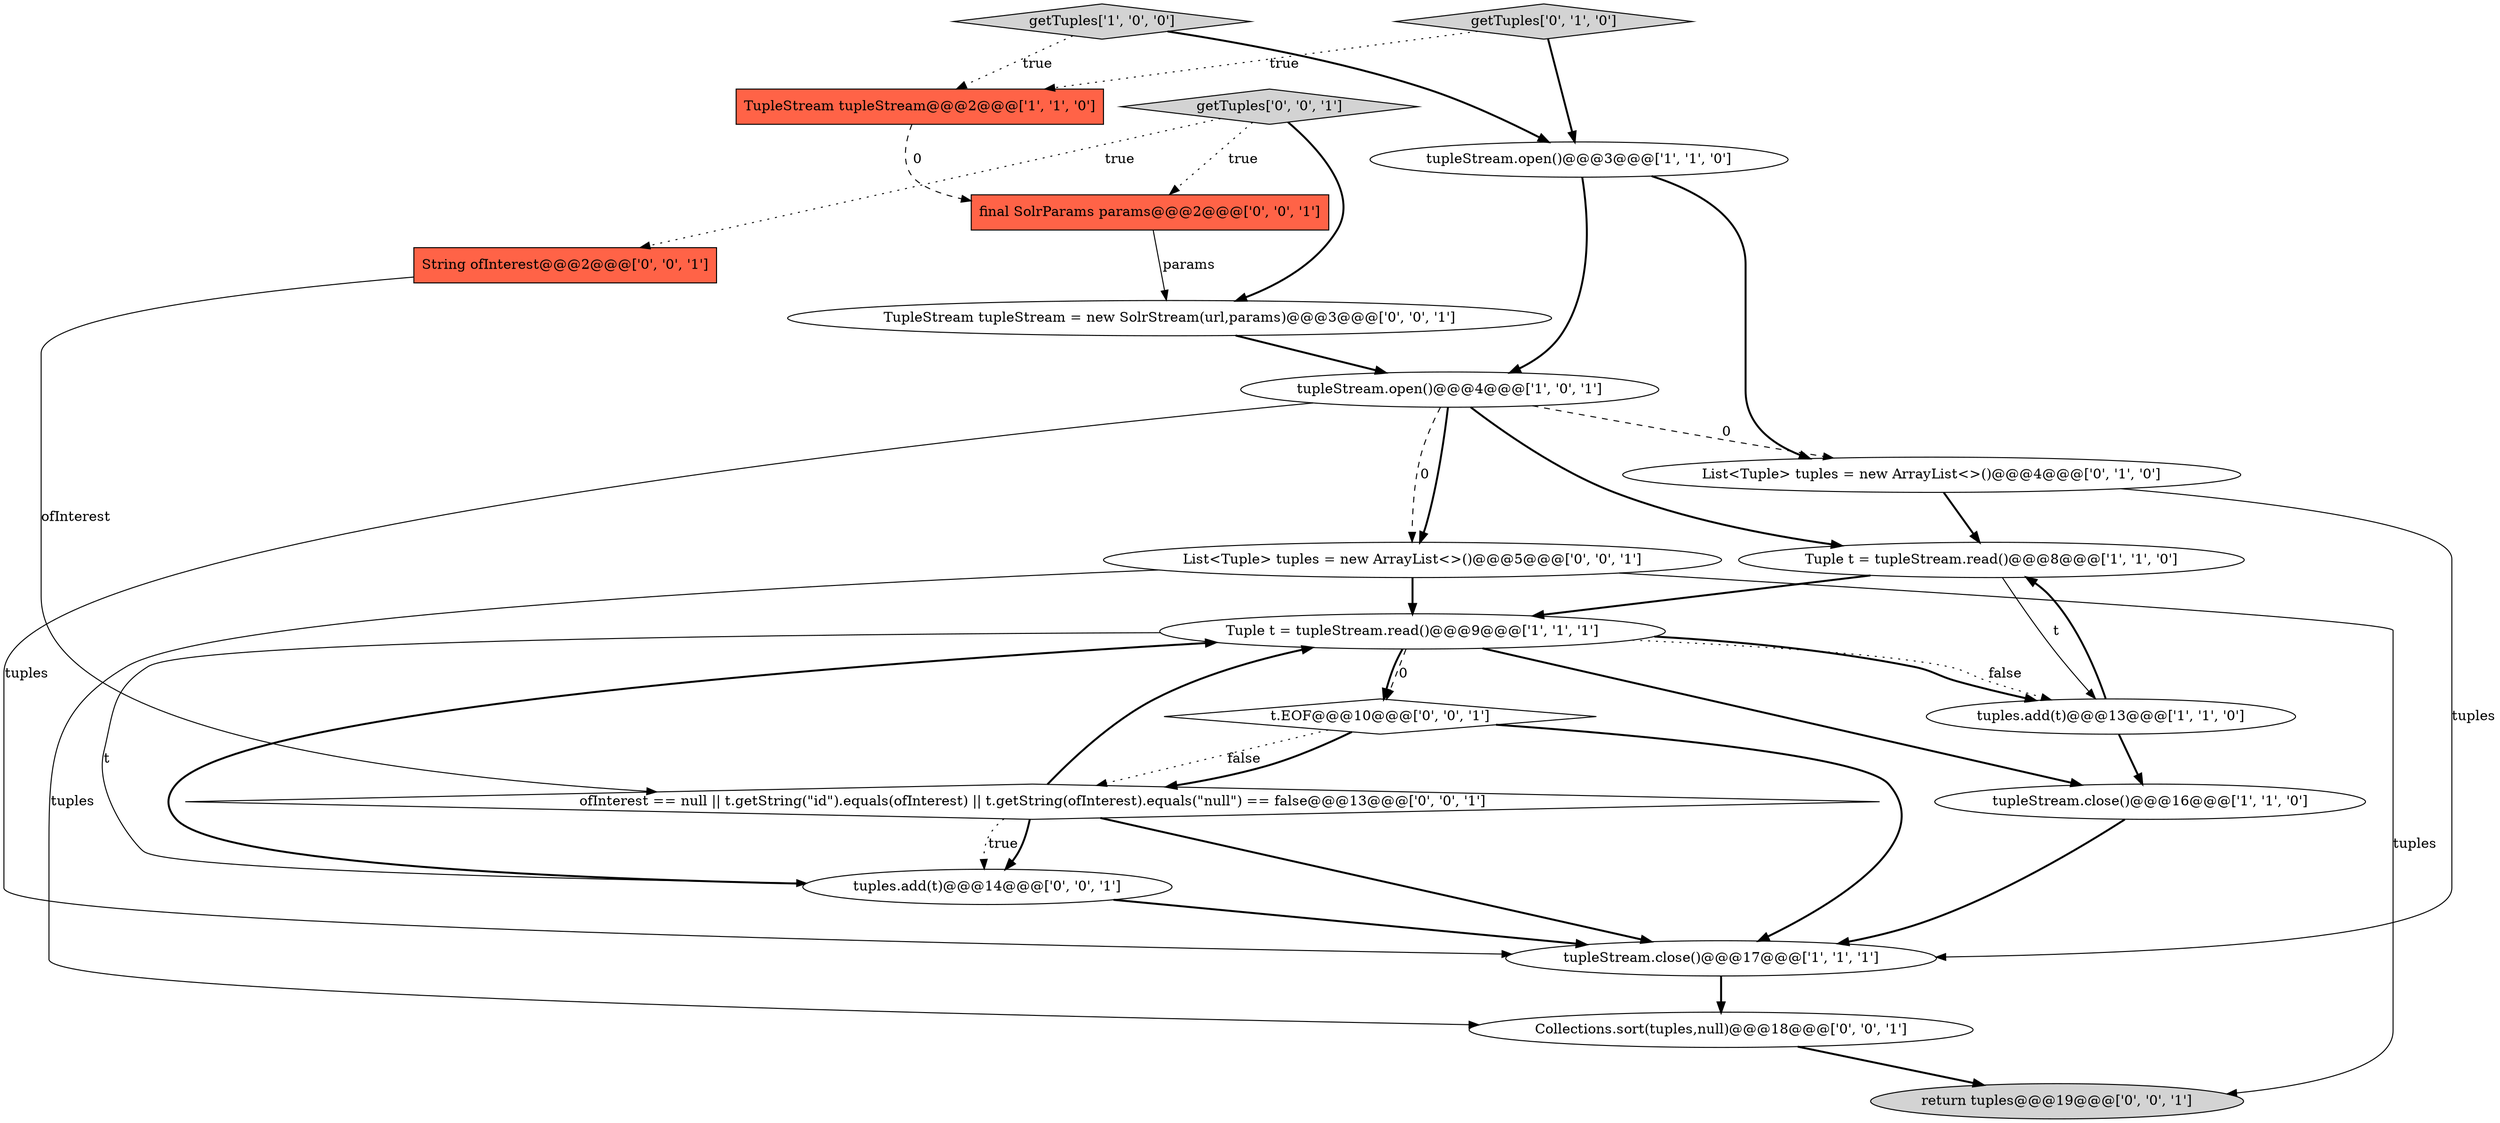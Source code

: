digraph {
9 [style = filled, label = "List<Tuple> tuples = new ArrayList<>()@@@4@@@['0', '1', '0']", fillcolor = white, shape = ellipse image = "AAA1AAABBB2BBB"];
1 [style = filled, label = "getTuples['1', '0', '0']", fillcolor = lightgray, shape = diamond image = "AAA0AAABBB1BBB"];
19 [style = filled, label = "getTuples['0', '0', '1']", fillcolor = lightgray, shape = diamond image = "AAA0AAABBB3BBB"];
3 [style = filled, label = "tupleStream.close()@@@17@@@['1', '1', '1']", fillcolor = white, shape = ellipse image = "AAA0AAABBB1BBB"];
16 [style = filled, label = "Collections.sort(tuples,null)@@@18@@@['0', '0', '1']", fillcolor = white, shape = ellipse image = "AAA0AAABBB3BBB"];
17 [style = filled, label = "final SolrParams params@@@2@@@['0', '0', '1']", fillcolor = tomato, shape = box image = "AAA0AAABBB3BBB"];
18 [style = filled, label = "TupleStream tupleStream = new SolrStream(url,params)@@@3@@@['0', '0', '1']", fillcolor = white, shape = ellipse image = "AAA0AAABBB3BBB"];
10 [style = filled, label = "getTuples['0', '1', '0']", fillcolor = lightgray, shape = diamond image = "AAA0AAABBB2BBB"];
12 [style = filled, label = "return tuples@@@19@@@['0', '0', '1']", fillcolor = lightgray, shape = ellipse image = "AAA0AAABBB3BBB"];
0 [style = filled, label = "Tuple t = tupleStream.read()@@@8@@@['1', '1', '0']", fillcolor = white, shape = ellipse image = "AAA0AAABBB1BBB"];
2 [style = filled, label = "TupleStream tupleStream@@@2@@@['1', '1', '0']", fillcolor = tomato, shape = box image = "AAA0AAABBB1BBB"];
6 [style = filled, label = "tuples.add(t)@@@13@@@['1', '1', '0']", fillcolor = white, shape = ellipse image = "AAA0AAABBB1BBB"];
4 [style = filled, label = "tupleStream.open()@@@3@@@['1', '1', '0']", fillcolor = white, shape = ellipse image = "AAA0AAABBB1BBB"];
14 [style = filled, label = "List<Tuple> tuples = new ArrayList<>()@@@5@@@['0', '0', '1']", fillcolor = white, shape = ellipse image = "AAA0AAABBB3BBB"];
7 [style = filled, label = "tupleStream.close()@@@16@@@['1', '1', '0']", fillcolor = white, shape = ellipse image = "AAA0AAABBB1BBB"];
11 [style = filled, label = "tuples.add(t)@@@14@@@['0', '0', '1']", fillcolor = white, shape = ellipse image = "AAA0AAABBB3BBB"];
20 [style = filled, label = "ofInterest == null || t.getString(\"id\").equals(ofInterest) || t.getString(ofInterest).equals(\"null\") == false@@@13@@@['0', '0', '1']", fillcolor = white, shape = diamond image = "AAA0AAABBB3BBB"];
13 [style = filled, label = "String ofInterest@@@2@@@['0', '0', '1']", fillcolor = tomato, shape = box image = "AAA0AAABBB3BBB"];
8 [style = filled, label = "Tuple t = tupleStream.read()@@@9@@@['1', '1', '1']", fillcolor = white, shape = ellipse image = "AAA0AAABBB1BBB"];
5 [style = filled, label = "tupleStream.open()@@@4@@@['1', '0', '1']", fillcolor = white, shape = ellipse image = "AAA0AAABBB1BBB"];
15 [style = filled, label = "t.EOF@@@10@@@['0', '0', '1']", fillcolor = white, shape = diamond image = "AAA0AAABBB3BBB"];
10->2 [style = dotted, label="true"];
5->14 [style = bold, label=""];
11->3 [style = bold, label=""];
20->3 [style = bold, label=""];
19->13 [style = dotted, label="true"];
5->14 [style = dashed, label="0"];
15->20 [style = dotted, label="false"];
14->12 [style = solid, label="tuples"];
2->17 [style = dashed, label="0"];
4->5 [style = bold, label=""];
6->0 [style = bold, label=""];
18->5 [style = bold, label=""];
13->20 [style = solid, label="ofInterest"];
8->11 [style = solid, label="t"];
20->8 [style = bold, label=""];
0->8 [style = bold, label=""];
8->6 [style = bold, label=""];
9->0 [style = bold, label=""];
0->6 [style = solid, label="t"];
5->9 [style = dashed, label="0"];
7->3 [style = bold, label=""];
16->12 [style = bold, label=""];
5->0 [style = bold, label=""];
10->4 [style = bold, label=""];
11->8 [style = bold, label=""];
4->9 [style = bold, label=""];
8->15 [style = dashed, label="0"];
14->8 [style = bold, label=""];
8->6 [style = dotted, label="false"];
1->4 [style = bold, label=""];
15->3 [style = bold, label=""];
15->20 [style = bold, label=""];
1->2 [style = dotted, label="true"];
8->7 [style = bold, label=""];
17->18 [style = solid, label="params"];
9->3 [style = solid, label="tuples"];
19->17 [style = dotted, label="true"];
3->16 [style = bold, label=""];
14->16 [style = solid, label="tuples"];
6->7 [style = bold, label=""];
19->18 [style = bold, label=""];
5->3 [style = solid, label="tuples"];
8->15 [style = bold, label=""];
20->11 [style = dotted, label="true"];
20->11 [style = bold, label=""];
}
